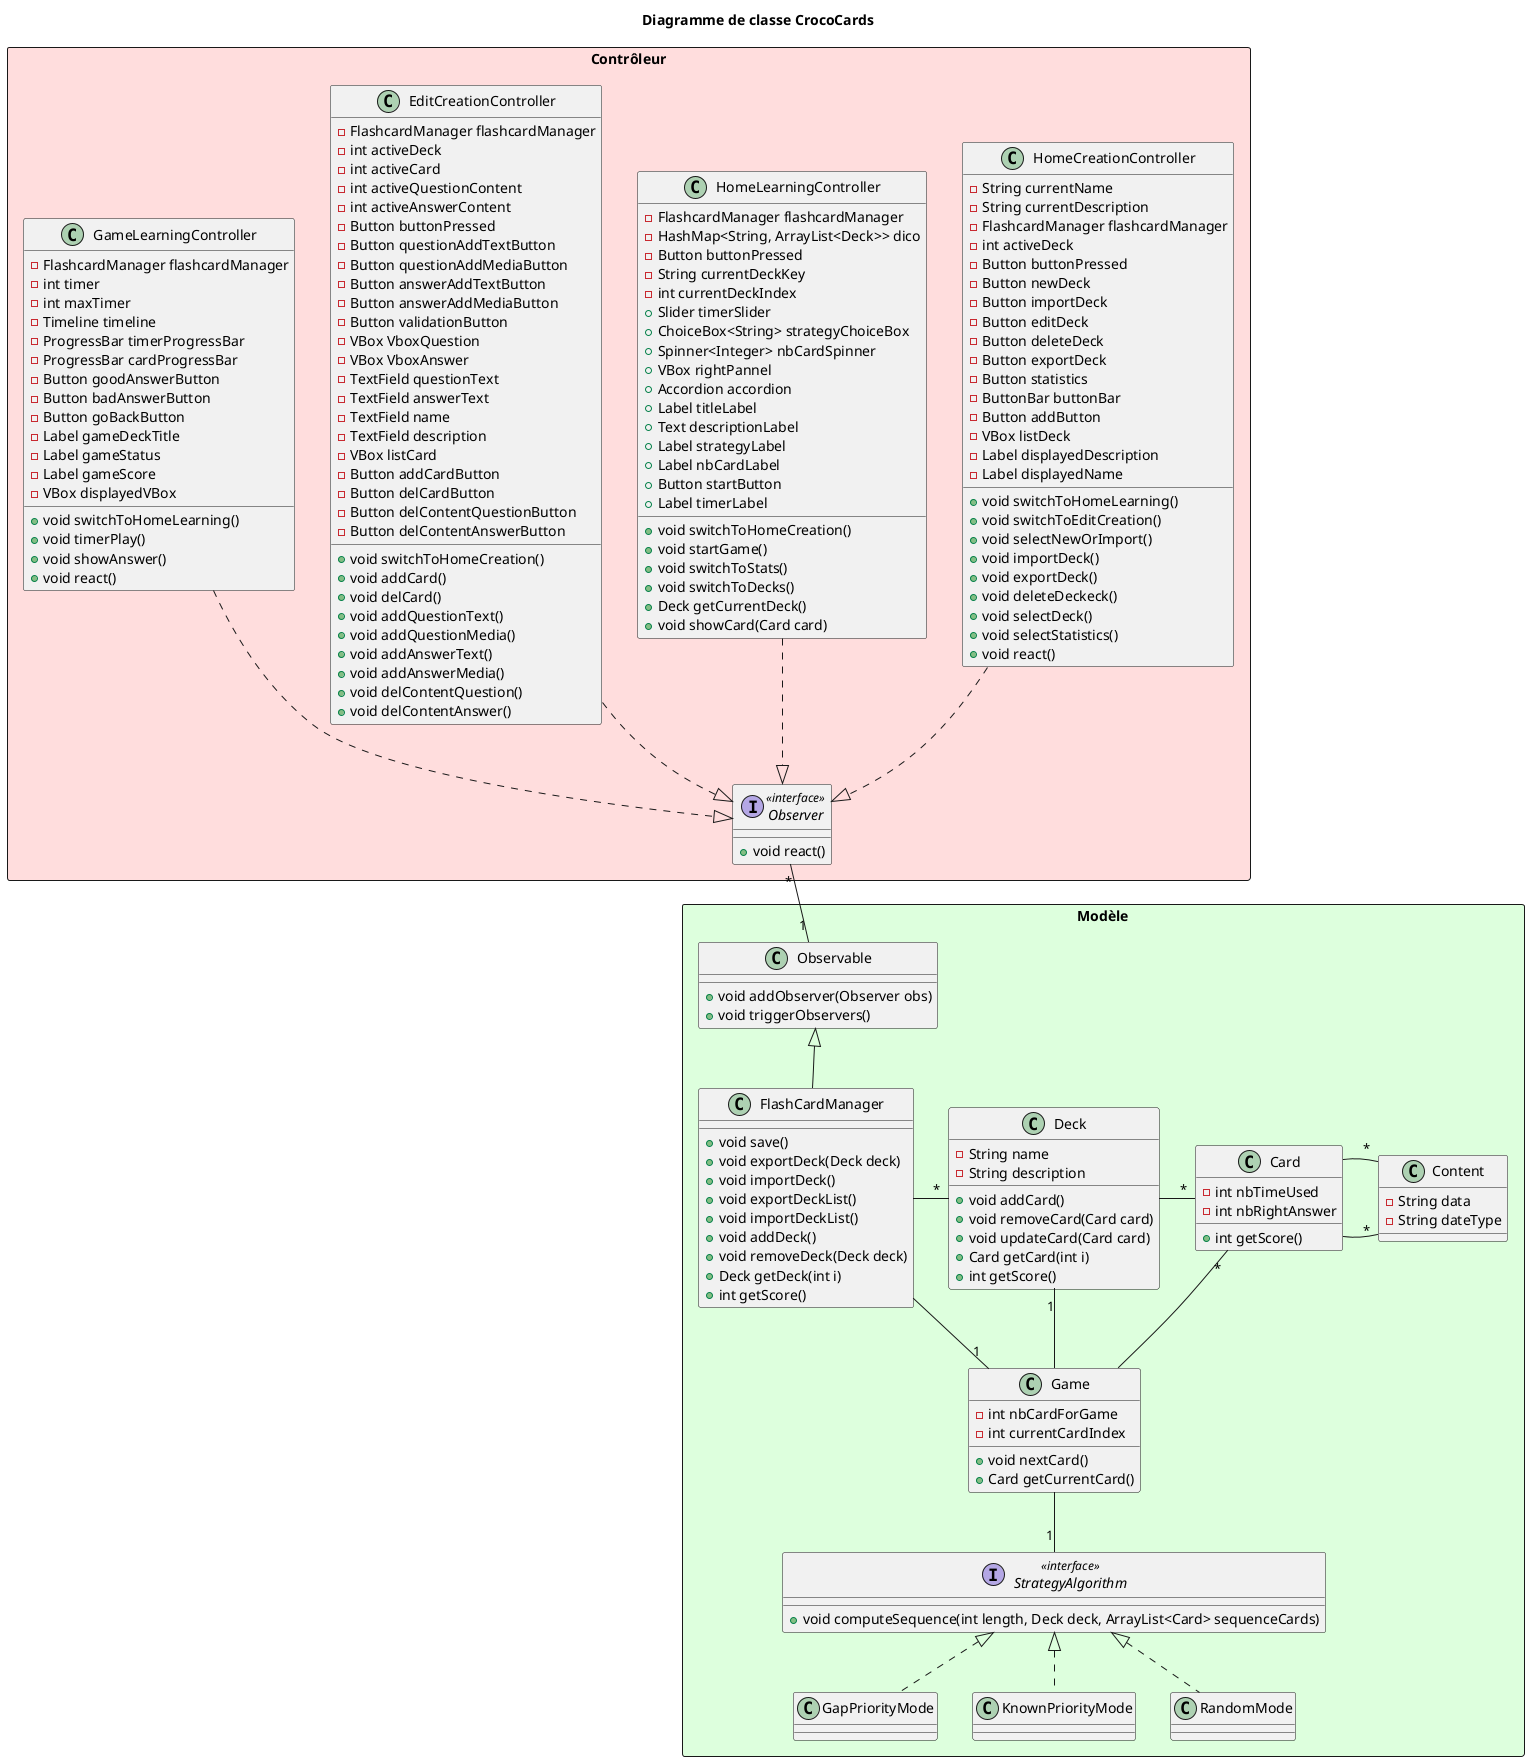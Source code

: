 @startuml

    title "Diagramme de classe CrocoCards"

    package "Modèle" <<Rectangle>> #DDFFDD {
        interface StrategyAlgorithm<<interface>>{
            + void computeSequence(int length, Deck deck, ArrayList<Card> sequenceCards)
        }
        class Observable{
            + void addObserver(Observer obs)
            + void triggerObservers()
        }
        class Content {
            - String data
            - String dateType
        }
        class Card {
            - int nbTimeUsed
            - int nbRightAnswer
            + int getScore()
        }
        class Deck {
            - String name
            - String description
            + void addCard()
            + void removeCard(Card card)
            + void updateCard(Card card)
            + Card getCard(int i)
            + int getScore()
        }
        class FlashCardManager {
        	+ void save()
            + void exportDeck(Deck deck)
            + void importDeck()
            + void exportDeckList()
            + void importDeckList()
            + void addDeck()
            + void removeDeck(Deck deck)
            + Deck getDeck(int i)
            + int getScore()
        }
        class Game {
            - int nbCardForGame
            - int currentCardIndex
            + void nextCard()
            + Card getCurrentCard()
        }
        class GapPriorityMode {}
        class KnownPriorityMode {}
        class RandomMode {}
    }

    package "Contrôleur" <<Rectangle>> #FFDDDD {
        interface Observer<<interface>>{
            + void react()
        }

        class GameLearningController {
			-FlashcardManager flashcardManager
			-int timer
			-int maxTimer
			-Timeline timeline
			-ProgressBar timerProgressBar
			-ProgressBar cardProgressBar
			-Button goodAnswerButton
			-Button badAnswerButton
			-Button goBackButton
			-Label gameDeckTitle
			-Label gameStatus
			-Label gameScore
			-VBox displayedVBox
			+void switchToHomeLearning()
			+void timerPlay()
			+void showAnswer()
			+void react()
		}
        class EditCreationController {
			-FlashcardManager flashcardManager
			-int activeDeck
			-int activeCard
			-int activeQuestionContent
			-int activeAnswerContent
			-Button buttonPressed
			-Button questionAddTextButton
			-Button questionAddMediaButton
			-Button answerAddTextButton
			-Button answerAddMediaButton
			-Button validationButton
			-VBox VboxQuestion
			-VBox VboxAnswer
			-TextField questionText
			-TextField answerText
			-TextField name
			-TextField description
			-VBox listCard
			-Button addCardButton
			-Button delCardButton
			-Button delContentQuestionButton
			-Button delContentAnswerButton
			+void switchToHomeCreation()
			+void addCard()
			+void delCard()
			+void addQuestionText()
			+void addQuestionMedia()
			+void addAnswerText()
			+void addAnswerMedia()
			+void delContentQuestion()
			+void delContentAnswer()
		}
        class HomeLearningController {
			-FlashcardManager flashcardManager
			-HashMap<String, ArrayList<Deck>> dico
			-Button buttonPressed
			-String currentDeckKey
			-int currentDeckIndex
			+Slider timerSlider
			+ChoiceBox<String> strategyChoiceBox
			+Spinner<Integer> nbCardSpinner
			+VBox rightPannel
			+Accordion accordion
			+Label titleLabel
			+Text descriptionLabel
			+Label strategyLabel
			+Label nbCardLabel
			+Button startButton
			+Label timerLabel
			+void switchToHomeCreation()
			+void startGame()
			+void switchToStats()
			+void switchToDecks()
			+Deck getCurrentDeck()
			+void showCard(Card card)
		}
        class HomeCreationController {
			-String currentName
			-String currentDescription
			-FlashcardManager flashcardManager
			-int activeDeck
			-Button buttonPressed
			-Button newDeck
			-Button importDeck
			-Button editDeck
			-Button deleteDeck
			-Button exportDeck
			-Button statistics
		    -ButtonBar buttonBar
		    -Button addButton
		    -VBox listDeck
		    -Label displayedDescription
		    -Label displayedName
		    +void switchToHomeLearning()
		    +void switchToEditCreation()
		    +void selectNewOrImport()
		    +void importDeck()
		    +void exportDeck()
		    +void deleteDeckeck()
		    +void selectDeck()
		    +void selectStatistics()
		    +void react()
		}
    }

    GameLearningController -[hidden]right- EditCreationController
    EditCreationController -[hidden]right- HomeLearningController
    HomeLearningController -[hidden]right- HomeCreationController
    HomeCreationController -[hidden]right- FlashCardManager

    GameLearningController .down.|> Observer
    EditCreationController .down.|> Observer
    HomeLearningController .down.|> Observer
    HomeCreationController .down.|> Observer

    Observer "*" -down- "1" Observable

    FlashCardManager -up-|> Observable
    FlashCardManager -right- "*" Deck
    Deck -right- "*" Card
    Card -right- "*" Content
    Card -right- "*" Content

    Game "1" -up- FlashCardManager
    Game -up- "1" Deck
    Game -up- "*" Card
    Game -down- "1" StrategyAlgorithm
    StrategyAlgorithm <|.down. GapPriorityMode
    StrategyAlgorithm <|.down. KnownPriorityMode
    StrategyAlgorithm <|.down. RandomMode

@enduml
